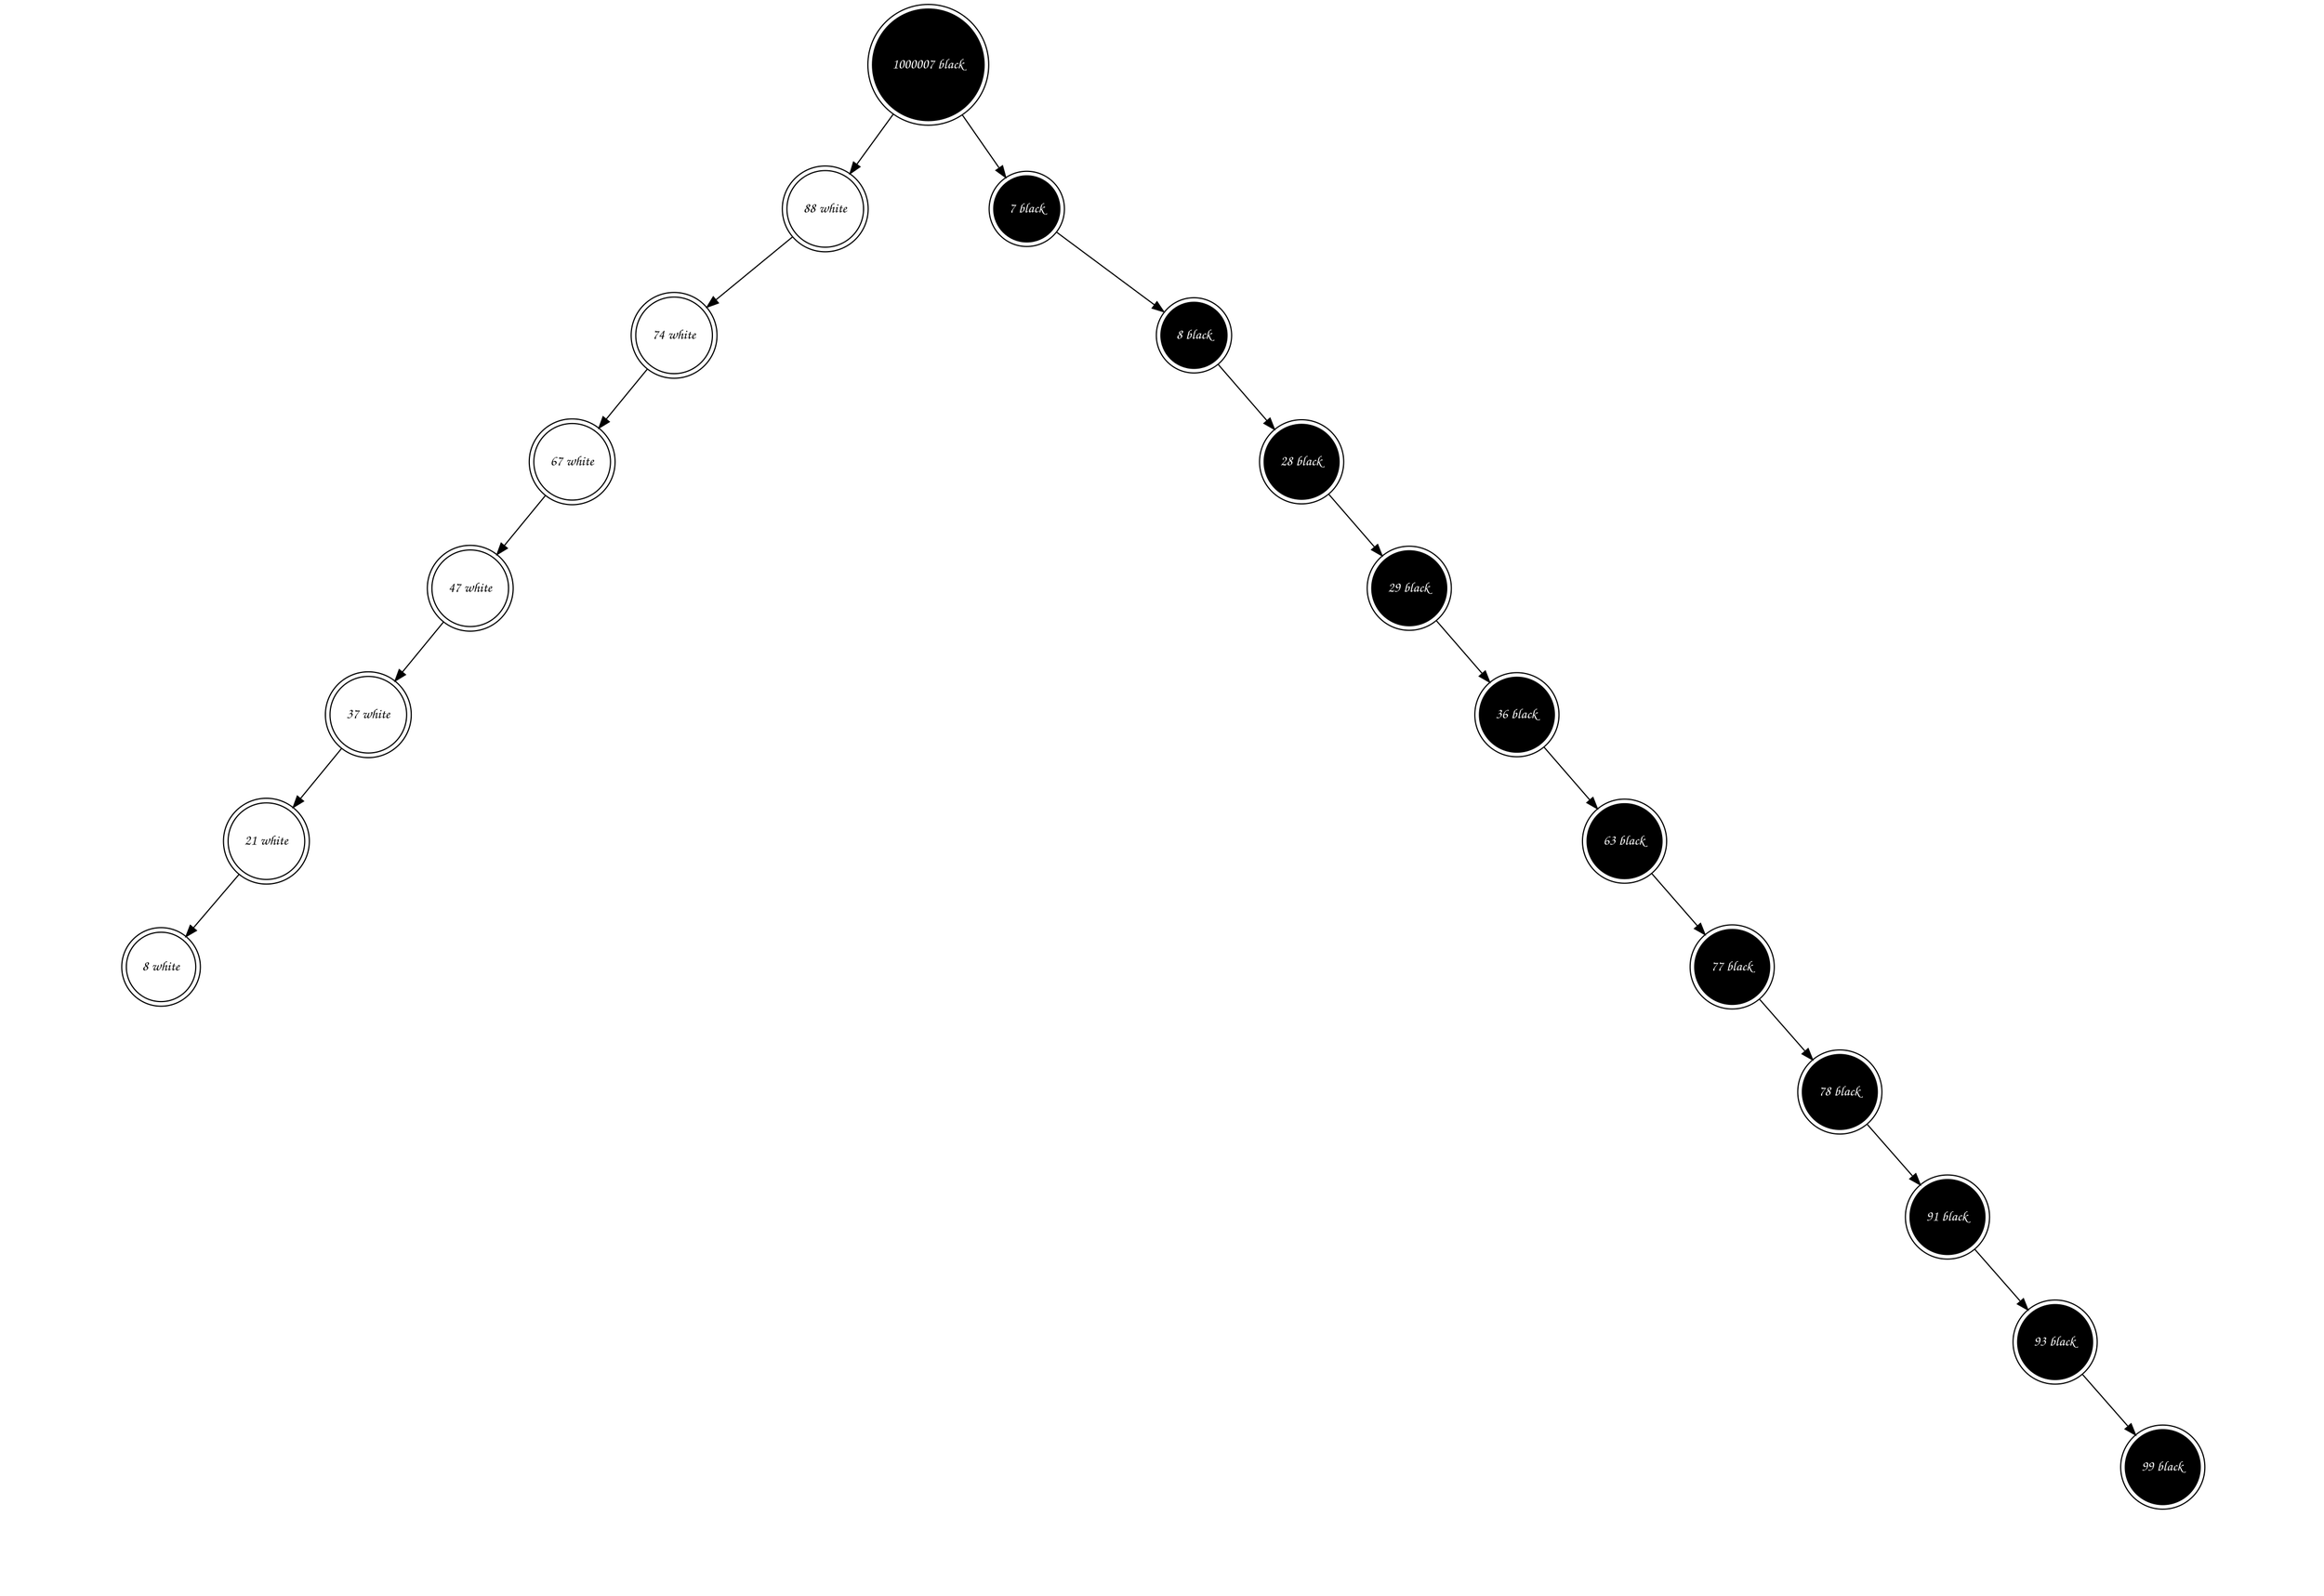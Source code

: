 digraph arbre {
	ordering = out;
	splines = false;
	"1000007 black" [style=filled, fillcolor="black", fontcolor="white", fontsize=12, shape=doublecircle, fontname="Comic Sans MS"];
	"88 white" [style=filled, fillcolor="white", fontcolor="black", fontsize=12, shape=doublecircle, fontname="Comic Sans MS"];
	"1000007 black" -> "88 white";
  "NIL0" [style=invis];
  "1000007 black" -> "NIL0" [style=invis];
	"7 black" [style=filled, fillcolor="black", fontcolor="white", fontsize=12, shape=doublecircle, fontname="Comic Sans MS"];
	"1000007 black" -> "7 black";
	"88 white" [style=filled, fillcolor="white", fontcolor="black", fontsize=12, shape=doublecircle, fontname="Comic Sans MS"];
	"74 white" [style=filled, fillcolor="white", fontcolor="black", fontsize=12, shape=doublecircle, fontname="Comic Sans MS"];
	"88 white" -> "74 white";
  "NIL1" [style=invis];
  "88 white" -> "NIL1" [style=invis];
"NIL2" [style=invis];
"88 white" -> "NIL2" [style=invis];
	"74 white" [style=filled, fillcolor="white", fontcolor="black", fontsize=12, shape=doublecircle, fontname="Comic Sans MS"];
	"67 white" [style=filled, fillcolor="white", fontcolor="black", fontsize=12, shape=doublecircle, fontname="Comic Sans MS"];
	"74 white" -> "67 white";
  "NIL3" [style=invis];
  "74 white" -> "NIL3" [style=invis];
"NIL4" [style=invis];
"74 white" -> "NIL4" [style=invis];
	"67 white" [style=filled, fillcolor="white", fontcolor="black", fontsize=12, shape=doublecircle, fontname="Comic Sans MS"];
	"47 white" [style=filled, fillcolor="white", fontcolor="black", fontsize=12, shape=doublecircle, fontname="Comic Sans MS"];
	"67 white" -> "47 white";
  "NIL5" [style=invis];
  "67 white" -> "NIL5" [style=invis];
"NIL6" [style=invis];
"67 white" -> "NIL6" [style=invis];
	"47 white" [style=filled, fillcolor="white", fontcolor="black", fontsize=12, shape=doublecircle, fontname="Comic Sans MS"];
	"37 white" [style=filled, fillcolor="white", fontcolor="black", fontsize=12, shape=doublecircle, fontname="Comic Sans MS"];
	"47 white" -> "37 white";
  "NIL7" [style=invis];
  "47 white" -> "NIL7" [style=invis];
"NIL8" [style=invis];
"47 white" -> "NIL8" [style=invis];
	"37 white" [style=filled, fillcolor="white", fontcolor="black", fontsize=12, shape=doublecircle, fontname="Comic Sans MS"];
	"21 white" [style=filled, fillcolor="white", fontcolor="black", fontsize=12, shape=doublecircle, fontname="Comic Sans MS"];
	"37 white" -> "21 white";
  "NIL9" [style=invis];
  "37 white" -> "NIL9" [style=invis];
"NIL10" [style=invis];
"37 white" -> "NIL10" [style=invis];
	"21 white" [style=filled, fillcolor="white", fontcolor="black", fontsize=12, shape=doublecircle, fontname="Comic Sans MS"];
	"8 white" [style=filled, fillcolor="white", fontcolor="black", fontsize=12, shape=doublecircle, fontname="Comic Sans MS"];
	"21 white" -> "8 white";
  "NIL11" [style=invis];
  "21 white" -> "NIL11" [style=invis];
"NIL12" [style=invis];
"21 white" -> "NIL12" [style=invis];
	"8 white" [style=filled, fillcolor="white", fontcolor="black", fontsize=12, shape=doublecircle, fontname="Comic Sans MS"];
	"NIL13" [style=invis];
	"8 white" -> "NIL13" [style=invis];
  "NIL14" [style=invis];
  "8 white" -> "NIL14" [style=invis];
"NIL15" [style=invis];
"8 white" -> "NIL15" [style=invis];
	"7 black" [style=filled, fillcolor="black", fontcolor="white", fontsize=12, shape=doublecircle, fontname="Comic Sans MS"];
	"NIL16" [style=invis];
	"7 black" -> "NIL16" [style=invis];
  "NIL17" [style=invis];
  "7 black" -> "NIL17" [style=invis];
	"8 black" [style=filled, fillcolor="black", fontcolor="white", fontsize=12, shape=doublecircle, fontname="Comic Sans MS"];
	"7 black" -> "8 black";
	"8 black" [style=filled, fillcolor="black", fontcolor="white", fontsize=12, shape=doublecircle, fontname="Comic Sans MS"];
	"NIL18" [style=invis];
	"8 black" -> "NIL18" [style=invis];
  "NIL19" [style=invis];
  "8 black" -> "NIL19" [style=invis];
	"28 black" [style=filled, fillcolor="black", fontcolor="white", fontsize=12, shape=doublecircle, fontname="Comic Sans MS"];
	"8 black" -> "28 black";
	"28 black" [style=filled, fillcolor="black", fontcolor="white", fontsize=12, shape=doublecircle, fontname="Comic Sans MS"];
	"NIL20" [style=invis];
	"28 black" -> "NIL20" [style=invis];
  "NIL21" [style=invis];
  "28 black" -> "NIL21" [style=invis];
	"29 black" [style=filled, fillcolor="black", fontcolor="white", fontsize=12, shape=doublecircle, fontname="Comic Sans MS"];
	"28 black" -> "29 black";
	"29 black" [style=filled, fillcolor="black", fontcolor="white", fontsize=12, shape=doublecircle, fontname="Comic Sans MS"];
	"NIL22" [style=invis];
	"29 black" -> "NIL22" [style=invis];
  "NIL23" [style=invis];
  "29 black" -> "NIL23" [style=invis];
	"36 black" [style=filled, fillcolor="black", fontcolor="white", fontsize=12, shape=doublecircle, fontname="Comic Sans MS"];
	"29 black" -> "36 black";
	"36 black" [style=filled, fillcolor="black", fontcolor="white", fontsize=12, shape=doublecircle, fontname="Comic Sans MS"];
	"NIL24" [style=invis];
	"36 black" -> "NIL24" [style=invis];
  "NIL25" [style=invis];
  "36 black" -> "NIL25" [style=invis];
	"63 black" [style=filled, fillcolor="black", fontcolor="white", fontsize=12, shape=doublecircle, fontname="Comic Sans MS"];
	"36 black" -> "63 black";
	"63 black" [style=filled, fillcolor="black", fontcolor="white", fontsize=12, shape=doublecircle, fontname="Comic Sans MS"];
	"NIL26" [style=invis];
	"63 black" -> "NIL26" [style=invis];
  "NIL27" [style=invis];
  "63 black" -> "NIL27" [style=invis];
	"77 black" [style=filled, fillcolor="black", fontcolor="white", fontsize=12, shape=doublecircle, fontname="Comic Sans MS"];
	"63 black" -> "77 black";
	"77 black" [style=filled, fillcolor="black", fontcolor="white", fontsize=12, shape=doublecircle, fontname="Comic Sans MS"];
	"NIL28" [style=invis];
	"77 black" -> "NIL28" [style=invis];
  "NIL29" [style=invis];
  "77 black" -> "NIL29" [style=invis];
	"78 black" [style=filled, fillcolor="black", fontcolor="white", fontsize=12, shape=doublecircle, fontname="Comic Sans MS"];
	"77 black" -> "78 black";
	"78 black" [style=filled, fillcolor="black", fontcolor="white", fontsize=12, shape=doublecircle, fontname="Comic Sans MS"];
	"NIL30" [style=invis];
	"78 black" -> "NIL30" [style=invis];
  "NIL31" [style=invis];
  "78 black" -> "NIL31" [style=invis];
	"91 black" [style=filled, fillcolor="black", fontcolor="white", fontsize=12, shape=doublecircle, fontname="Comic Sans MS"];
	"78 black" -> "91 black";
	"91 black" [style=filled, fillcolor="black", fontcolor="white", fontsize=12, shape=doublecircle, fontname="Comic Sans MS"];
	"NIL32" [style=invis];
	"91 black" -> "NIL32" [style=invis];
  "NIL33" [style=invis];
  "91 black" -> "NIL33" [style=invis];
	"93 black" [style=filled, fillcolor="black", fontcolor="white", fontsize=12, shape=doublecircle, fontname="Comic Sans MS"];
	"91 black" -> "93 black";
	"93 black" [style=filled, fillcolor="black", fontcolor="white", fontsize=12, shape=doublecircle, fontname="Comic Sans MS"];
	"NIL34" [style=invis];
	"93 black" -> "NIL34" [style=invis];
  "NIL35" [style=invis];
  "93 black" -> "NIL35" [style=invis];
	"99 black" [style=filled, fillcolor="black", fontcolor="white", fontsize=12, shape=doublecircle, fontname="Comic Sans MS"];
	"93 black" -> "99 black";
	"99 black" [style=filled, fillcolor="black", fontcolor="white", fontsize=12, shape=doublecircle, fontname="Comic Sans MS"];
	"NIL36" [style=invis];
	"99 black" -> "NIL36" [style=invis];
  "NIL37" [style=invis];
  "99 black" -> "NIL37" [style=invis];
"NIL38" [style=invis];
"99 black" -> "NIL38" [style=invis];
}
